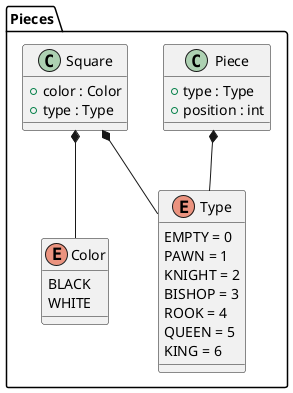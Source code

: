 @startuml

skinparam backgroundcolor transparent

/' Objects '/

namespace Pieces {
	enum Color {
		BLACK
		WHITE
	}

	enum Type {
		EMPTY = 0
        PAWN = 1
        KNIGHT = 2
        BISHOP = 3
        ROOK = 4
        QUEEN = 5
        KING = 6
	}

	class Piece {
		+type : Type
		+position : int
	}

	class Square {
		+color : Color
		+type : Type
	}
}





/' Inheritance relationships '/




/' Aggregation relationships '/

Pieces.Piece *-- Pieces.Type


Pieces.Square *-- Pieces.Color


Pieces.Square *-- Pieces.Type






/' Nested objects '/



@enduml
